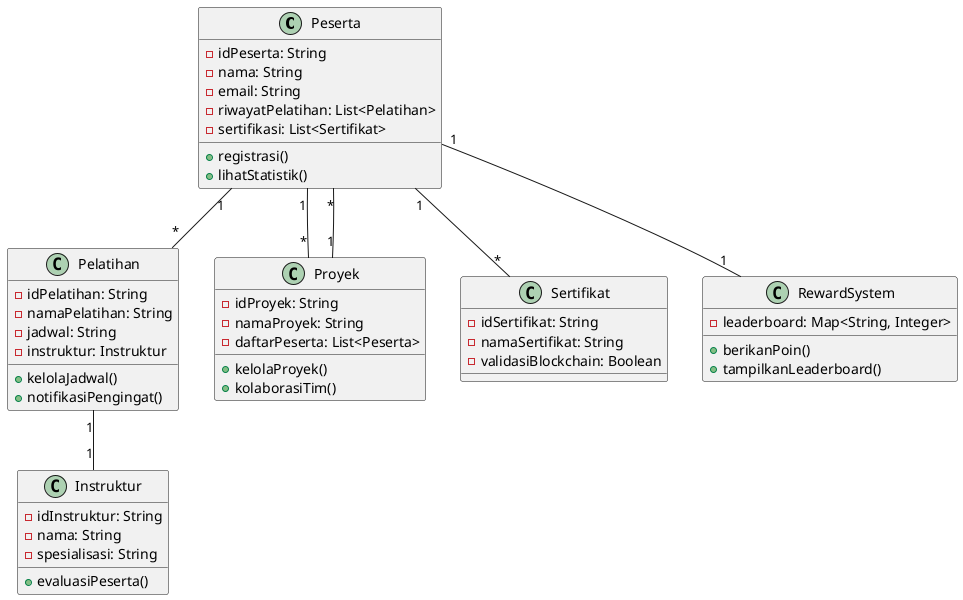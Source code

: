 @startuml classdiagram2
class Peserta {
  - idPeserta: String
  - nama: String
  - email: String
  - riwayatPelatihan: List<Pelatihan>
  - sertifikasi: List<Sertifikat>
  + registrasi()
  + lihatStatistik()
}

class Pelatihan {
  - idPelatihan: String
  - namaPelatihan: String
  - jadwal: String
  - instruktur: Instruktur
  + kelolaJadwal()
  + notifikasiPengingat()
}

class Instruktur {
  - idInstruktur: String
  - nama: String
  - spesialisasi: String
  + evaluasiPeserta()
}

class Proyek {
  - idProyek: String
  - namaProyek: String
  - daftarPeserta: List<Peserta>
  + kelolaProyek()
  + kolaborasiTim()
}

class Sertifikat {
  - idSertifikat: String
  - namaSertifikat: String
  - validasiBlockchain: Boolean
}

class RewardSystem {
  - leaderboard: Map<String, Integer>
  + berikanPoin()
  + tampilkanLeaderboard()
}

Peserta "1" -- "*" Pelatihan
Peserta "1" -- "*" Proyek
Peserta "1" -- "*" Sertifikat
Pelatihan "1" -- "1" Instruktur
Proyek "1" -- "*" Peserta
Peserta "1" -- "1" RewardSystem
@enduml